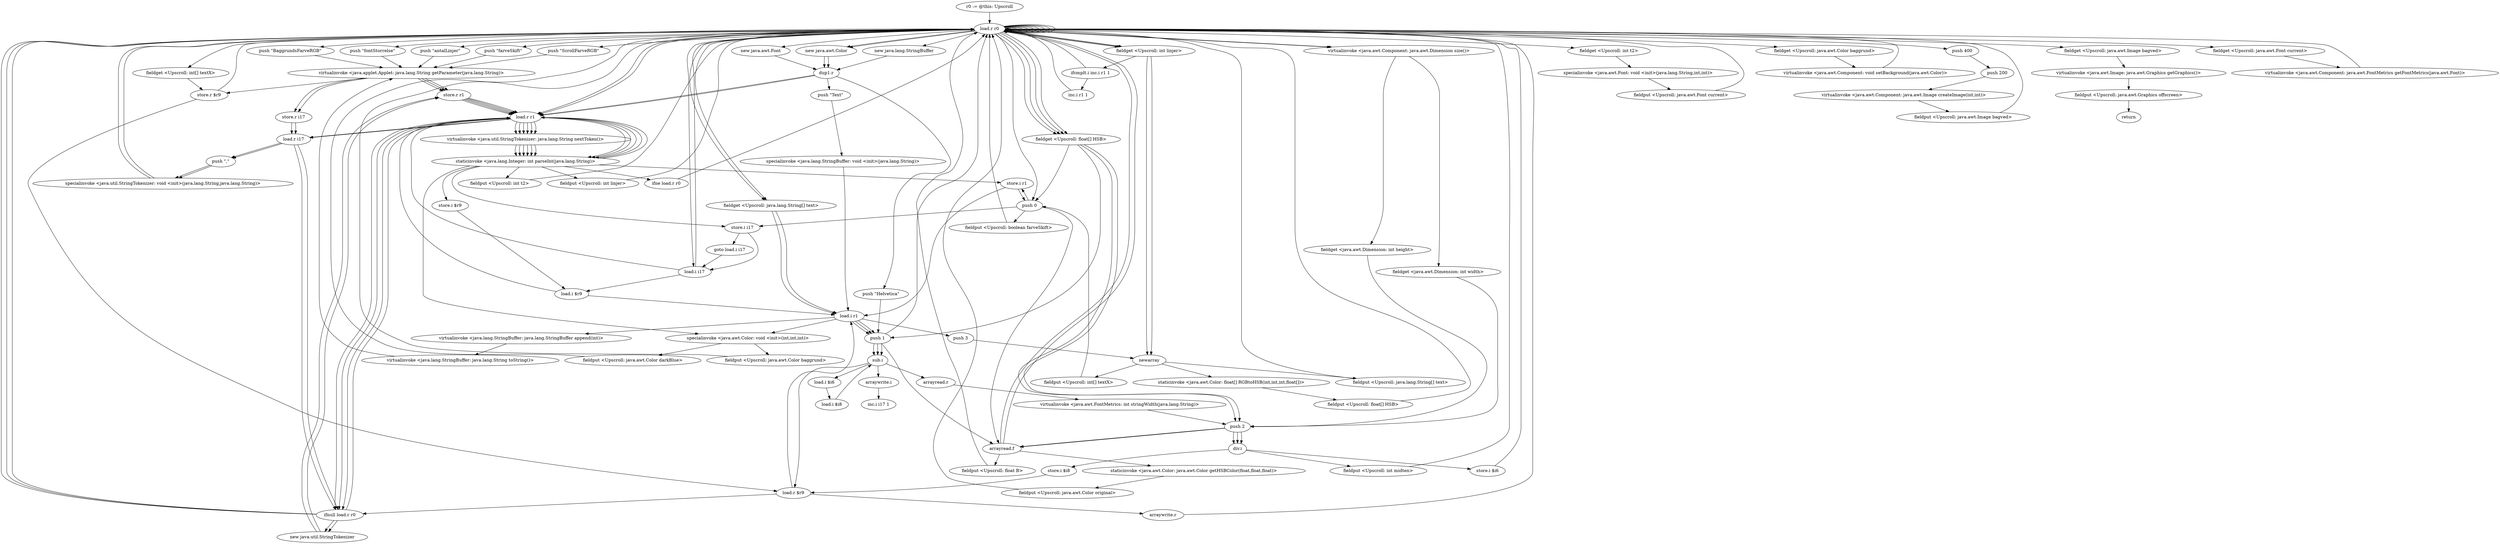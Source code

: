 digraph "" {
    "r0 := @this: Upscroll"
    "load.r r0"
    "r0 := @this: Upscroll"->"load.r r0";
    "push \"fontStorrelse\""
    "load.r r0"->"push \"fontStorrelse\"";
    "virtualinvoke <java.applet.Applet: java.lang.String getParameter(java.lang.String)>"
    "push \"fontStorrelse\""->"virtualinvoke <java.applet.Applet: java.lang.String getParameter(java.lang.String)>";
    "store.r r1"
    "virtualinvoke <java.applet.Applet: java.lang.String getParameter(java.lang.String)>"->"store.r r1";
    "load.r r1"
    "store.r r1"->"load.r r1";
    "ifnull load.r r0"
    "load.r r1"->"ifnull load.r r0";
    "ifnull load.r r0"->"load.r r0";
    "load.r r0"->"load.r r1";
    "staticinvoke <java.lang.Integer: int parseInt(java.lang.String)>"
    "load.r r1"->"staticinvoke <java.lang.Integer: int parseInt(java.lang.String)>";
    "fieldput <Upscroll: int t2>"
    "staticinvoke <java.lang.Integer: int parseInt(java.lang.String)>"->"fieldput <Upscroll: int t2>";
    "fieldput <Upscroll: int t2>"->"load.r r0";
    "new java.awt.Font"
    "load.r r0"->"new java.awt.Font";
    "dup1.r"
    "new java.awt.Font"->"dup1.r";
    "push \"Helvetica\""
    "dup1.r"->"push \"Helvetica\"";
    "push 1"
    "push \"Helvetica\""->"push 1";
    "push 1"->"load.r r0";
    "fieldget <Upscroll: int t2>"
    "load.r r0"->"fieldget <Upscroll: int t2>";
    "specialinvoke <java.awt.Font: void <init>(java.lang.String,int,int)>"
    "fieldget <Upscroll: int t2>"->"specialinvoke <java.awt.Font: void <init>(java.lang.String,int,int)>";
    "fieldput <Upscroll: java.awt.Font current>"
    "specialinvoke <java.awt.Font: void <init>(java.lang.String,int,int)>"->"fieldput <Upscroll: java.awt.Font current>";
    "fieldput <Upscroll: java.awt.Font current>"->"load.r r0";
    "push \"antalLinjer\""
    "load.r r0"->"push \"antalLinjer\"";
    "push \"antalLinjer\""->"virtualinvoke <java.applet.Applet: java.lang.String getParameter(java.lang.String)>";
    "virtualinvoke <java.applet.Applet: java.lang.String getParameter(java.lang.String)>"->"store.r r1";
    "store.r r1"->"load.r r1";
    "load.r r1"->"ifnull load.r r0";
    "ifnull load.r r0"->"load.r r0";
    "load.r r0"->"load.r r1";
    "load.r r1"->"staticinvoke <java.lang.Integer: int parseInt(java.lang.String)>";
    "fieldput <Upscroll: int linjer>"
    "staticinvoke <java.lang.Integer: int parseInt(java.lang.String)>"->"fieldput <Upscroll: int linjer>";
    "fieldput <Upscroll: int linjer>"->"load.r r0";
    "load.r r0"->"load.r r0";
    "fieldget <Upscroll: int linjer>"
    "load.r r0"->"fieldget <Upscroll: int linjer>";
    "newarray"
    "fieldget <Upscroll: int linjer>"->"newarray";
    "fieldput <Upscroll: java.lang.String[] text>"
    "newarray"->"fieldput <Upscroll: java.lang.String[] text>";
    "fieldput <Upscroll: java.lang.String[] text>"->"load.r r0";
    "load.r r0"->"load.r r0";
    "load.r r0"->"fieldget <Upscroll: int linjer>";
    "fieldget <Upscroll: int linjer>"->"newarray";
    "fieldput <Upscroll: int[] textX>"
    "newarray"->"fieldput <Upscroll: int[] textX>";
    "push 0"
    "fieldput <Upscroll: int[] textX>"->"push 0";
    "store.i r1"
    "push 0"->"store.i r1";
    "store.i r1"->"push 0";
    "store.i i17"
    "push 0"->"store.i i17";
    "goto load.i i17"
    "store.i i17"->"goto load.i i17";
    "load.i i17"
    "goto load.i i17"->"load.i i17";
    "load.i i17"->"load.r r0";
    "load.r r0"->"fieldget <Upscroll: int linjer>";
    "ifcmplt.i inc.i r1 1"
    "fieldget <Upscroll: int linjer>"->"ifcmplt.i inc.i r1 1";
    "ifcmplt.i inc.i r1 1"->"load.r r0";
    "load.r r0"->"load.r r0";
    "virtualinvoke <java.awt.Component: java.awt.Dimension size()>"
    "load.r r0"->"virtualinvoke <java.awt.Component: java.awt.Dimension size()>";
    "fieldget <java.awt.Dimension: int height>"
    "virtualinvoke <java.awt.Component: java.awt.Dimension size()>"->"fieldget <java.awt.Dimension: int height>";
    "push 2"
    "fieldget <java.awt.Dimension: int height>"->"push 2";
    "div.i"
    "push 2"->"div.i";
    "fieldput <Upscroll: int midten>"
    "div.i"->"fieldput <Upscroll: int midten>";
    "fieldput <Upscroll: int midten>"->"load.r r0";
    "push \"farveSkift\""
    "load.r r0"->"push \"farveSkift\"";
    "push \"farveSkift\""->"virtualinvoke <java.applet.Applet: java.lang.String getParameter(java.lang.String)>";
    "virtualinvoke <java.applet.Applet: java.lang.String getParameter(java.lang.String)>"->"store.r r1";
    "store.r r1"->"load.r r1";
    "load.r r1"->"ifnull load.r r0";
    "ifnull load.r r0"->"load.r r1";
    "load.r r1"->"staticinvoke <java.lang.Integer: int parseInt(java.lang.String)>";
    "ifne load.r r0"
    "staticinvoke <java.lang.Integer: int parseInt(java.lang.String)>"->"ifne load.r r0";
    "ifne load.r r0"->"load.r r0";
    "load.r r0"->"push 0";
    "fieldput <Upscroll: boolean farveSkift>"
    "push 0"->"fieldput <Upscroll: boolean farveSkift>";
    "fieldput <Upscroll: boolean farveSkift>"->"load.r r0";
    "push \"ScrollFarveRGB\""
    "load.r r0"->"push \"ScrollFarveRGB\"";
    "push \"ScrollFarveRGB\""->"virtualinvoke <java.applet.Applet: java.lang.String getParameter(java.lang.String)>";
    "store.r i17"
    "virtualinvoke <java.applet.Applet: java.lang.String getParameter(java.lang.String)>"->"store.r i17";
    "load.r i17"
    "store.r i17"->"load.r i17";
    "load.r i17"->"ifnull load.r r0";
    "new java.util.StringTokenizer"
    "ifnull load.r r0"->"new java.util.StringTokenizer";
    "new java.util.StringTokenizer"->"store.r r1";
    "store.r r1"->"load.r r1";
    "load.r r1"->"load.r i17";
    "push \",\""
    "load.r i17"->"push \",\"";
    "specialinvoke <java.util.StringTokenizer: void <init>(java.lang.String,java.lang.String)>"
    "push \",\""->"specialinvoke <java.util.StringTokenizer: void <init>(java.lang.String,java.lang.String)>";
    "specialinvoke <java.util.StringTokenizer: void <init>(java.lang.String,java.lang.String)>"->"load.r r0";
    "new java.awt.Color"
    "load.r r0"->"new java.awt.Color";
    "new java.awt.Color"->"dup1.r";
    "dup1.r"->"load.r r1";
    "virtualinvoke <java.util.StringTokenizer: java.lang.String nextToken()>"
    "load.r r1"->"virtualinvoke <java.util.StringTokenizer: java.lang.String nextToken()>";
    "virtualinvoke <java.util.StringTokenizer: java.lang.String nextToken()>"->"staticinvoke <java.lang.Integer: int parseInt(java.lang.String)>";
    "staticinvoke <java.lang.Integer: int parseInt(java.lang.String)>"->"store.i i17";
    "store.i i17"->"load.i i17";
    "load.i i17"->"load.r r1";
    "load.r r1"->"virtualinvoke <java.util.StringTokenizer: java.lang.String nextToken()>";
    "virtualinvoke <java.util.StringTokenizer: java.lang.String nextToken()>"->"staticinvoke <java.lang.Integer: int parseInt(java.lang.String)>";
    "store.i $r9"
    "staticinvoke <java.lang.Integer: int parseInt(java.lang.String)>"->"store.i $r9";
    "load.i $r9"
    "store.i $r9"->"load.i $r9";
    "load.i $r9"->"load.r r1";
    "load.r r1"->"virtualinvoke <java.util.StringTokenizer: java.lang.String nextToken()>";
    "virtualinvoke <java.util.StringTokenizer: java.lang.String nextToken()>"->"staticinvoke <java.lang.Integer: int parseInt(java.lang.String)>";
    "staticinvoke <java.lang.Integer: int parseInt(java.lang.String)>"->"store.i r1";
    "load.i r1"
    "store.i r1"->"load.i r1";
    "specialinvoke <java.awt.Color: void <init>(int,int,int)>"
    "load.i r1"->"specialinvoke <java.awt.Color: void <init>(int,int,int)>";
    "fieldput <Upscroll: java.awt.Color darkBlue>"
    "specialinvoke <java.awt.Color: void <init>(int,int,int)>"->"fieldput <Upscroll: java.awt.Color darkBlue>";
    "fieldput <Upscroll: java.awt.Color darkBlue>"->"load.r r0";
    "load.r r0"->"load.i i17";
    "load.i i17"->"load.i $r9";
    "load.i $r9"->"load.i r1";
    "push 3"
    "load.i r1"->"push 3";
    "push 3"->"newarray";
    "staticinvoke <java.awt.Color: float[] RGBtoHSB(int,int,int,float[])>"
    "newarray"->"staticinvoke <java.awt.Color: float[] RGBtoHSB(int,int,int,float[])>";
    "fieldput <Upscroll: float[] HSB>"
    "staticinvoke <java.awt.Color: float[] RGBtoHSB(int,int,int,float[])>"->"fieldput <Upscroll: float[] HSB>";
    "fieldput <Upscroll: float[] HSB>"->"load.r r0";
    "load.r r0"->"load.r r0";
    "fieldget <Upscroll: float[] HSB>"
    "load.r r0"->"fieldget <Upscroll: float[] HSB>";
    "fieldget <Upscroll: float[] HSB>"->"push 0";
    "arrayread.f"
    "push 0"->"arrayread.f";
    "arrayread.f"->"load.r r0";
    "load.r r0"->"fieldget <Upscroll: float[] HSB>";
    "fieldget <Upscroll: float[] HSB>"->"push 1";
    "push 1"->"arrayread.f";
    "arrayread.f"->"load.r r0";
    "load.r r0"->"fieldget <Upscroll: float[] HSB>";
    "fieldget <Upscroll: float[] HSB>"->"push 2";
    "push 2"->"arrayread.f";
    "staticinvoke <java.awt.Color: java.awt.Color getHSBColor(float,float,float)>"
    "arrayread.f"->"staticinvoke <java.awt.Color: java.awt.Color getHSBColor(float,float,float)>";
    "fieldput <Upscroll: java.awt.Color original>"
    "staticinvoke <java.awt.Color: java.awt.Color getHSBColor(float,float,float)>"->"fieldput <Upscroll: java.awt.Color original>";
    "fieldput <Upscroll: java.awt.Color original>"->"load.r r0";
    "load.r r0"->"load.r r0";
    "load.r r0"->"fieldget <Upscroll: float[] HSB>";
    "fieldget <Upscroll: float[] HSB>"->"push 2";
    "push 2"->"arrayread.f";
    "fieldput <Upscroll: float B>"
    "arrayread.f"->"fieldput <Upscroll: float B>";
    "fieldput <Upscroll: float B>"->"load.r r0";
    "push \"BaggrundsFarveRGB\""
    "load.r r0"->"push \"BaggrundsFarveRGB\"";
    "push \"BaggrundsFarveRGB\""->"virtualinvoke <java.applet.Applet: java.lang.String getParameter(java.lang.String)>";
    "virtualinvoke <java.applet.Applet: java.lang.String getParameter(java.lang.String)>"->"store.r i17";
    "store.r i17"->"load.r i17";
    "load.r i17"->"ifnull load.r r0";
    "ifnull load.r r0"->"new java.util.StringTokenizer";
    "new java.util.StringTokenizer"->"store.r r1";
    "store.r r1"->"load.r r1";
    "load.r r1"->"load.r i17";
    "load.r i17"->"push \",\"";
    "push \",\""->"specialinvoke <java.util.StringTokenizer: void <init>(java.lang.String,java.lang.String)>";
    "specialinvoke <java.util.StringTokenizer: void <init>(java.lang.String,java.lang.String)>"->"load.r r0";
    "load.r r0"->"new java.awt.Color";
    "new java.awt.Color"->"dup1.r";
    "dup1.r"->"load.r r1";
    "load.r r1"->"virtualinvoke <java.util.StringTokenizer: java.lang.String nextToken()>";
    "virtualinvoke <java.util.StringTokenizer: java.lang.String nextToken()>"->"staticinvoke <java.lang.Integer: int parseInt(java.lang.String)>";
    "staticinvoke <java.lang.Integer: int parseInt(java.lang.String)>"->"load.r r1";
    "load.r r1"->"virtualinvoke <java.util.StringTokenizer: java.lang.String nextToken()>";
    "virtualinvoke <java.util.StringTokenizer: java.lang.String nextToken()>"->"staticinvoke <java.lang.Integer: int parseInt(java.lang.String)>";
    "staticinvoke <java.lang.Integer: int parseInt(java.lang.String)>"->"load.r r1";
    "load.r r1"->"virtualinvoke <java.util.StringTokenizer: java.lang.String nextToken()>";
    "virtualinvoke <java.util.StringTokenizer: java.lang.String nextToken()>"->"staticinvoke <java.lang.Integer: int parseInt(java.lang.String)>";
    "staticinvoke <java.lang.Integer: int parseInt(java.lang.String)>"->"specialinvoke <java.awt.Color: void <init>(int,int,int)>";
    "fieldput <Upscroll: java.awt.Color baggrund>"
    "specialinvoke <java.awt.Color: void <init>(int,int,int)>"->"fieldput <Upscroll: java.awt.Color baggrund>";
    "fieldput <Upscroll: java.awt.Color baggrund>"->"load.r r0";
    "load.r r0"->"load.r r0";
    "fieldget <Upscroll: java.awt.Color baggrund>"
    "load.r r0"->"fieldget <Upscroll: java.awt.Color baggrund>";
    "virtualinvoke <java.awt.Component: void setBackground(java.awt.Color)>"
    "fieldget <Upscroll: java.awt.Color baggrund>"->"virtualinvoke <java.awt.Component: void setBackground(java.awt.Color)>";
    "virtualinvoke <java.awt.Component: void setBackground(java.awt.Color)>"->"load.r r0";
    "load.r r0"->"load.r r0";
    "push 400"
    "load.r r0"->"push 400";
    "push 200"
    "push 400"->"push 200";
    "virtualinvoke <java.awt.Component: java.awt.Image createImage(int,int)>"
    "push 200"->"virtualinvoke <java.awt.Component: java.awt.Image createImage(int,int)>";
    "fieldput <Upscroll: java.awt.Image bagved>"
    "virtualinvoke <java.awt.Component: java.awt.Image createImage(int,int)>"->"fieldput <Upscroll: java.awt.Image bagved>";
    "fieldput <Upscroll: java.awt.Image bagved>"->"load.r r0";
    "load.r r0"->"load.r r0";
    "fieldget <Upscroll: java.awt.Image bagved>"
    "load.r r0"->"fieldget <Upscroll: java.awt.Image bagved>";
    "virtualinvoke <java.awt.Image: java.awt.Graphics getGraphics()>"
    "fieldget <Upscroll: java.awt.Image bagved>"->"virtualinvoke <java.awt.Image: java.awt.Graphics getGraphics()>";
    "fieldput <Upscroll: java.awt.Graphics offscreen>"
    "virtualinvoke <java.awt.Image: java.awt.Graphics getGraphics()>"->"fieldput <Upscroll: java.awt.Graphics offscreen>";
    "return"
    "fieldput <Upscroll: java.awt.Graphics offscreen>"->"return";
    "inc.i r1 1"
    "ifcmplt.i inc.i r1 1"->"inc.i r1 1";
    "inc.i r1 1"->"load.r r0";
    "new java.lang.StringBuffer"
    "load.r r0"->"new java.lang.StringBuffer";
    "new java.lang.StringBuffer"->"dup1.r";
    "push \"Text\""
    "dup1.r"->"push \"Text\"";
    "specialinvoke <java.lang.StringBuffer: void <init>(java.lang.String)>"
    "push \"Text\""->"specialinvoke <java.lang.StringBuffer: void <init>(java.lang.String)>";
    "specialinvoke <java.lang.StringBuffer: void <init>(java.lang.String)>"->"load.i r1";
    "virtualinvoke <java.lang.StringBuffer: java.lang.StringBuffer append(int)>"
    "load.i r1"->"virtualinvoke <java.lang.StringBuffer: java.lang.StringBuffer append(int)>";
    "virtualinvoke <java.lang.StringBuffer: java.lang.String toString()>"
    "virtualinvoke <java.lang.StringBuffer: java.lang.StringBuffer append(int)>"->"virtualinvoke <java.lang.StringBuffer: java.lang.String toString()>";
    "virtualinvoke <java.lang.StringBuffer: java.lang.String toString()>"->"virtualinvoke <java.applet.Applet: java.lang.String getParameter(java.lang.String)>";
    "store.r $r9"
    "virtualinvoke <java.applet.Applet: java.lang.String getParameter(java.lang.String)>"->"store.r $r9";
    "load.r $r9"
    "store.r $r9"->"load.r $r9";
    "load.r $r9"->"ifnull load.r r0";
    "ifnull load.r r0"->"load.r r0";
    "fieldget <Upscroll: java.lang.String[] text>"
    "load.r r0"->"fieldget <Upscroll: java.lang.String[] text>";
    "fieldget <Upscroll: java.lang.String[] text>"->"load.i r1";
    "load.i r1"->"push 1";
    "sub.i"
    "push 1"->"sub.i";
    "sub.i"->"load.r $r9";
    "arraywrite.r"
    "load.r $r9"->"arraywrite.r";
    "arraywrite.r"->"load.r r0";
    "load.r r0"->"load.r r0";
    "fieldget <Upscroll: java.awt.Font current>"
    "load.r r0"->"fieldget <Upscroll: java.awt.Font current>";
    "virtualinvoke <java.awt.Component: java.awt.FontMetrics getFontMetrics(java.awt.Font)>"
    "fieldget <Upscroll: java.awt.Font current>"->"virtualinvoke <java.awt.Component: java.awt.FontMetrics getFontMetrics(java.awt.Font)>";
    "virtualinvoke <java.awt.Component: java.awt.FontMetrics getFontMetrics(java.awt.Font)>"->"load.r r0";
    "fieldget <Upscroll: int[] textX>"
    "load.r r0"->"fieldget <Upscroll: int[] textX>";
    "fieldget <Upscroll: int[] textX>"->"store.r $r9";
    "store.r $r9"->"load.r r0";
    "load.r r0"->"virtualinvoke <java.awt.Component: java.awt.Dimension size()>";
    "fieldget <java.awt.Dimension: int width>"
    "virtualinvoke <java.awt.Component: java.awt.Dimension size()>"->"fieldget <java.awt.Dimension: int width>";
    "fieldget <java.awt.Dimension: int width>"->"push 2";
    "push 2"->"div.i";
    "store.i $i6"
    "div.i"->"store.i $i6";
    "store.i $i6"->"load.r r0";
    "load.r r0"->"fieldget <Upscroll: java.lang.String[] text>";
    "fieldget <Upscroll: java.lang.String[] text>"->"load.i r1";
    "load.i r1"->"push 1";
    "push 1"->"sub.i";
    "arrayread.r"
    "sub.i"->"arrayread.r";
    "virtualinvoke <java.awt.FontMetrics: int stringWidth(java.lang.String)>"
    "arrayread.r"->"virtualinvoke <java.awt.FontMetrics: int stringWidth(java.lang.String)>";
    "virtualinvoke <java.awt.FontMetrics: int stringWidth(java.lang.String)>"->"push 2";
    "push 2"->"div.i";
    "store.i $i8"
    "div.i"->"store.i $i8";
    "store.i $i8"->"load.r $r9";
    "load.r $r9"->"load.i r1";
    "load.i r1"->"push 1";
    "push 1"->"sub.i";
    "load.i $i6"
    "sub.i"->"load.i $i6";
    "load.i $i8"
    "load.i $i6"->"load.i $i8";
    "load.i $i8"->"sub.i";
    "arraywrite.i"
    "sub.i"->"arraywrite.i";
    "inc.i i17 1"
    "arraywrite.i"->"inc.i i17 1";
}
